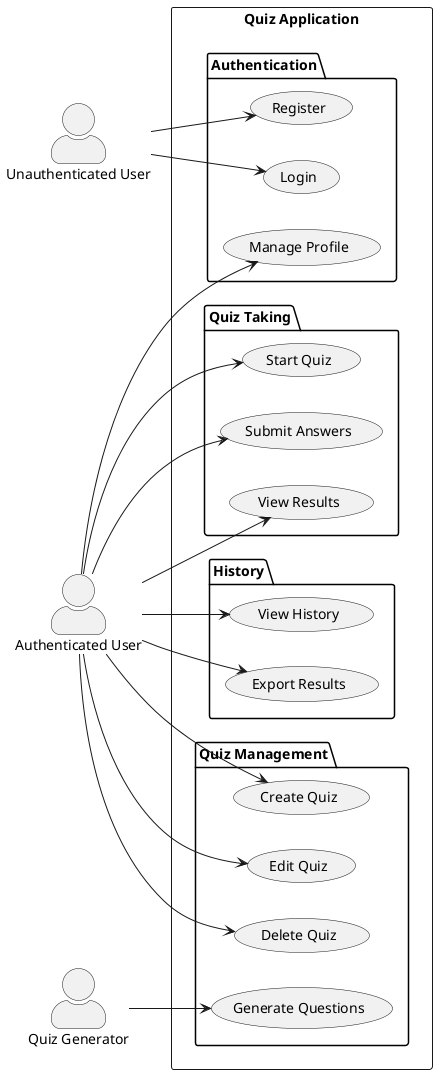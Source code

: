 @startuml "Quiz Application Use Cases"

left to right direction
skinparam actorStyle awesome

:Unauthenticated User: as unauth
:Authenticated User: as auth
:Quiz Generator: as gen

rectangle "Quiz Application" {
    package "Authentication" {
        usecase "Register" as UC1
        usecase "Login" as UC2
        usecase "Manage Profile" as UC3
    }
    
    package "Quiz Management" {
        usecase "Create Quiz" as UC4
        usecase "Edit Quiz" as UC5
        usecase "Delete Quiz" as UC6
        usecase "Generate Questions" as UC7
    }
    
    package "Quiz Taking" {
        usecase "Start Quiz" as UC8
        usecase "Submit Answers" as UC9
        usecase "View Results" as UC10
    }
    
    package "History" {
        usecase "View History" as UC11
        usecase "Export Results" as UC12
    }
}

unauth --> UC1
unauth --> UC2
auth --> UC3
auth --> UC4
auth --> UC5
auth --> UC6
auth --> UC8
auth --> UC9
auth --> UC10
auth --> UC11
auth --> UC12
gen --> UC7

@enduml
